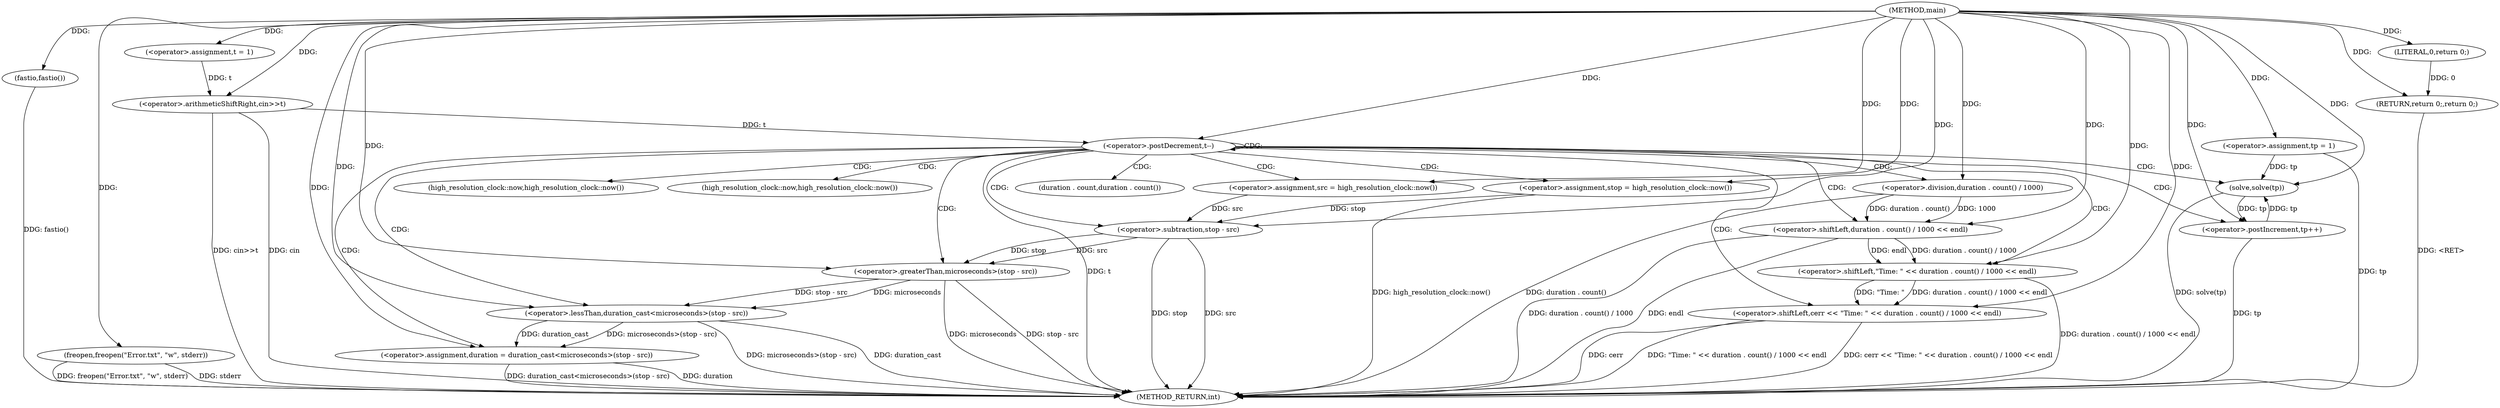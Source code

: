 digraph "main" {  
"1000996" [label = "(METHOD,main)" ]
"1001051" [label = "(METHOD_RETURN,int)" ]
"1000998" [label = "(fastio,fastio())" ]
"1000999" [label = "(freopen,freopen(\"Error.txt\", \"w\", stderr))" ]
"1001004" [label = "(<operator>.assignment,t = 1)" ]
"1001008" [label = "(<operator>.assignment,tp = 1)" ]
"1001011" [label = "(<operator>.arithmeticShiftRight,cin>>t)" ]
"1001049" [label = "(RETURN,return 0;,return 0;)" ]
"1001015" [label = "(<operator>.postDecrement,t--)" ]
"1001050" [label = "(LITERAL,0,return 0;)" ]
"1001019" [label = "(<operator>.assignment,src = high_resolution_clock::now())" ]
"1001022" [label = "(solve,solve(tp))" ]
"1001025" [label = "(<operator>.assignment,stop = high_resolution_clock::now())" ]
"1001029" [label = "(<operator>.assignment,duration = duration_cast<microseconds>(stop - src))" ]
"1001038" [label = "(<operator>.shiftLeft,cerr << \"Time: \" << duration . count() / 1000 << endl)" ]
"1001047" [label = "(<operator>.postIncrement,tp++)" ]
"1001031" [label = "(<operator>.lessThan,duration_cast<microseconds>(stop - src))" ]
"1001040" [label = "(<operator>.shiftLeft,\"Time: \" << duration . count() / 1000 << endl)" ]
"1001033" [label = "(<operator>.greaterThan,microseconds>(stop - src))" ]
"1001042" [label = "(<operator>.shiftLeft,duration . count() / 1000 << endl)" ]
"1001035" [label = "(<operator>.subtraction,stop - src)" ]
"1001043" [label = "(<operator>.division,duration . count() / 1000)" ]
"1001021" [label = "(high_resolution_clock::now,high_resolution_clock::now())" ]
"1001027" [label = "(high_resolution_clock::now,high_resolution_clock::now())" ]
"1001044" [label = "(duration . count,duration . count())" ]
  "1001049" -> "1001051"  [ label = "DDG: <RET>"] 
  "1000998" -> "1001051"  [ label = "DDG: fastio()"] 
  "1000999" -> "1001051"  [ label = "DDG: freopen(\"Error.txt\", \"w\", stderr)"] 
  "1001008" -> "1001051"  [ label = "DDG: tp"] 
  "1001011" -> "1001051"  [ label = "DDG: cin>>t"] 
  "1001015" -> "1001051"  [ label = "DDG: t"] 
  "1001022" -> "1001051"  [ label = "DDG: solve(tp)"] 
  "1001025" -> "1001051"  [ label = "DDG: high_resolution_clock::now()"] 
  "1001029" -> "1001051"  [ label = "DDG: duration"] 
  "1001035" -> "1001051"  [ label = "DDG: stop"] 
  "1001035" -> "1001051"  [ label = "DDG: src"] 
  "1001033" -> "1001051"  [ label = "DDG: stop - src"] 
  "1001031" -> "1001051"  [ label = "DDG: microseconds>(stop - src)"] 
  "1001029" -> "1001051"  [ label = "DDG: duration_cast<microseconds>(stop - src)"] 
  "1001043" -> "1001051"  [ label = "DDG: duration . count()"] 
  "1001042" -> "1001051"  [ label = "DDG: duration . count() / 1000"] 
  "1001040" -> "1001051"  [ label = "DDG: duration . count() / 1000 << endl"] 
  "1001038" -> "1001051"  [ label = "DDG: \"Time: \" << duration . count() / 1000 << endl"] 
  "1001038" -> "1001051"  [ label = "DDG: cerr << \"Time: \" << duration . count() / 1000 << endl"] 
  "1001047" -> "1001051"  [ label = "DDG: tp"] 
  "1001033" -> "1001051"  [ label = "DDG: microseconds"] 
  "1001038" -> "1001051"  [ label = "DDG: cerr"] 
  "1001042" -> "1001051"  [ label = "DDG: endl"] 
  "1001031" -> "1001051"  [ label = "DDG: duration_cast"] 
  "1000999" -> "1001051"  [ label = "DDG: stderr"] 
  "1001011" -> "1001051"  [ label = "DDG: cin"] 
  "1000996" -> "1000998"  [ label = "DDG: "] 
  "1000996" -> "1001004"  [ label = "DDG: "] 
  "1000996" -> "1001008"  [ label = "DDG: "] 
  "1001050" -> "1001049"  [ label = "DDG: 0"] 
  "1000996" -> "1001049"  [ label = "DDG: "] 
  "1000996" -> "1000999"  [ label = "DDG: "] 
  "1000996" -> "1001011"  [ label = "DDG: "] 
  "1001004" -> "1001011"  [ label = "DDG: t"] 
  "1000996" -> "1001050"  [ label = "DDG: "] 
  "1001011" -> "1001015"  [ label = "DDG: t"] 
  "1000996" -> "1001015"  [ label = "DDG: "] 
  "1000996" -> "1001019"  [ label = "DDG: "] 
  "1000996" -> "1001025"  [ label = "DDG: "] 
  "1001031" -> "1001029"  [ label = "DDG: microseconds>(stop - src)"] 
  "1001031" -> "1001029"  [ label = "DDG: duration_cast"] 
  "1001008" -> "1001022"  [ label = "DDG: tp"] 
  "1001047" -> "1001022"  [ label = "DDG: tp"] 
  "1000996" -> "1001022"  [ label = "DDG: "] 
  "1000996" -> "1001029"  [ label = "DDG: "] 
  "1000996" -> "1001038"  [ label = "DDG: "] 
  "1001040" -> "1001038"  [ label = "DDG: duration . count() / 1000 << endl"] 
  "1001040" -> "1001038"  [ label = "DDG: \"Time: \""] 
  "1001022" -> "1001047"  [ label = "DDG: tp"] 
  "1000996" -> "1001047"  [ label = "DDG: "] 
  "1000996" -> "1001031"  [ label = "DDG: "] 
  "1001033" -> "1001031"  [ label = "DDG: stop - src"] 
  "1001033" -> "1001031"  [ label = "DDG: microseconds"] 
  "1000996" -> "1001040"  [ label = "DDG: "] 
  "1001042" -> "1001040"  [ label = "DDG: endl"] 
  "1001042" -> "1001040"  [ label = "DDG: duration . count() / 1000"] 
  "1000996" -> "1001033"  [ label = "DDG: "] 
  "1001035" -> "1001033"  [ label = "DDG: src"] 
  "1001035" -> "1001033"  [ label = "DDG: stop"] 
  "1001043" -> "1001042"  [ label = "DDG: 1000"] 
  "1001043" -> "1001042"  [ label = "DDG: duration . count()"] 
  "1000996" -> "1001042"  [ label = "DDG: "] 
  "1001025" -> "1001035"  [ label = "DDG: stop"] 
  "1000996" -> "1001035"  [ label = "DDG: "] 
  "1001019" -> "1001035"  [ label = "DDG: src"] 
  "1000996" -> "1001043"  [ label = "DDG: "] 
  "1001015" -> "1001042"  [ label = "CDG: "] 
  "1001015" -> "1001021"  [ label = "CDG: "] 
  "1001015" -> "1001027"  [ label = "CDG: "] 
  "1001015" -> "1001043"  [ label = "CDG: "] 
  "1001015" -> "1001022"  [ label = "CDG: "] 
  "1001015" -> "1001038"  [ label = "CDG: "] 
  "1001015" -> "1001031"  [ label = "CDG: "] 
  "1001015" -> "1001035"  [ label = "CDG: "] 
  "1001015" -> "1001040"  [ label = "CDG: "] 
  "1001015" -> "1001025"  [ label = "CDG: "] 
  "1001015" -> "1001033"  [ label = "CDG: "] 
  "1001015" -> "1001029"  [ label = "CDG: "] 
  "1001015" -> "1001044"  [ label = "CDG: "] 
  "1001015" -> "1001019"  [ label = "CDG: "] 
  "1001015" -> "1001015"  [ label = "CDG: "] 
  "1001015" -> "1001047"  [ label = "CDG: "] 
}
